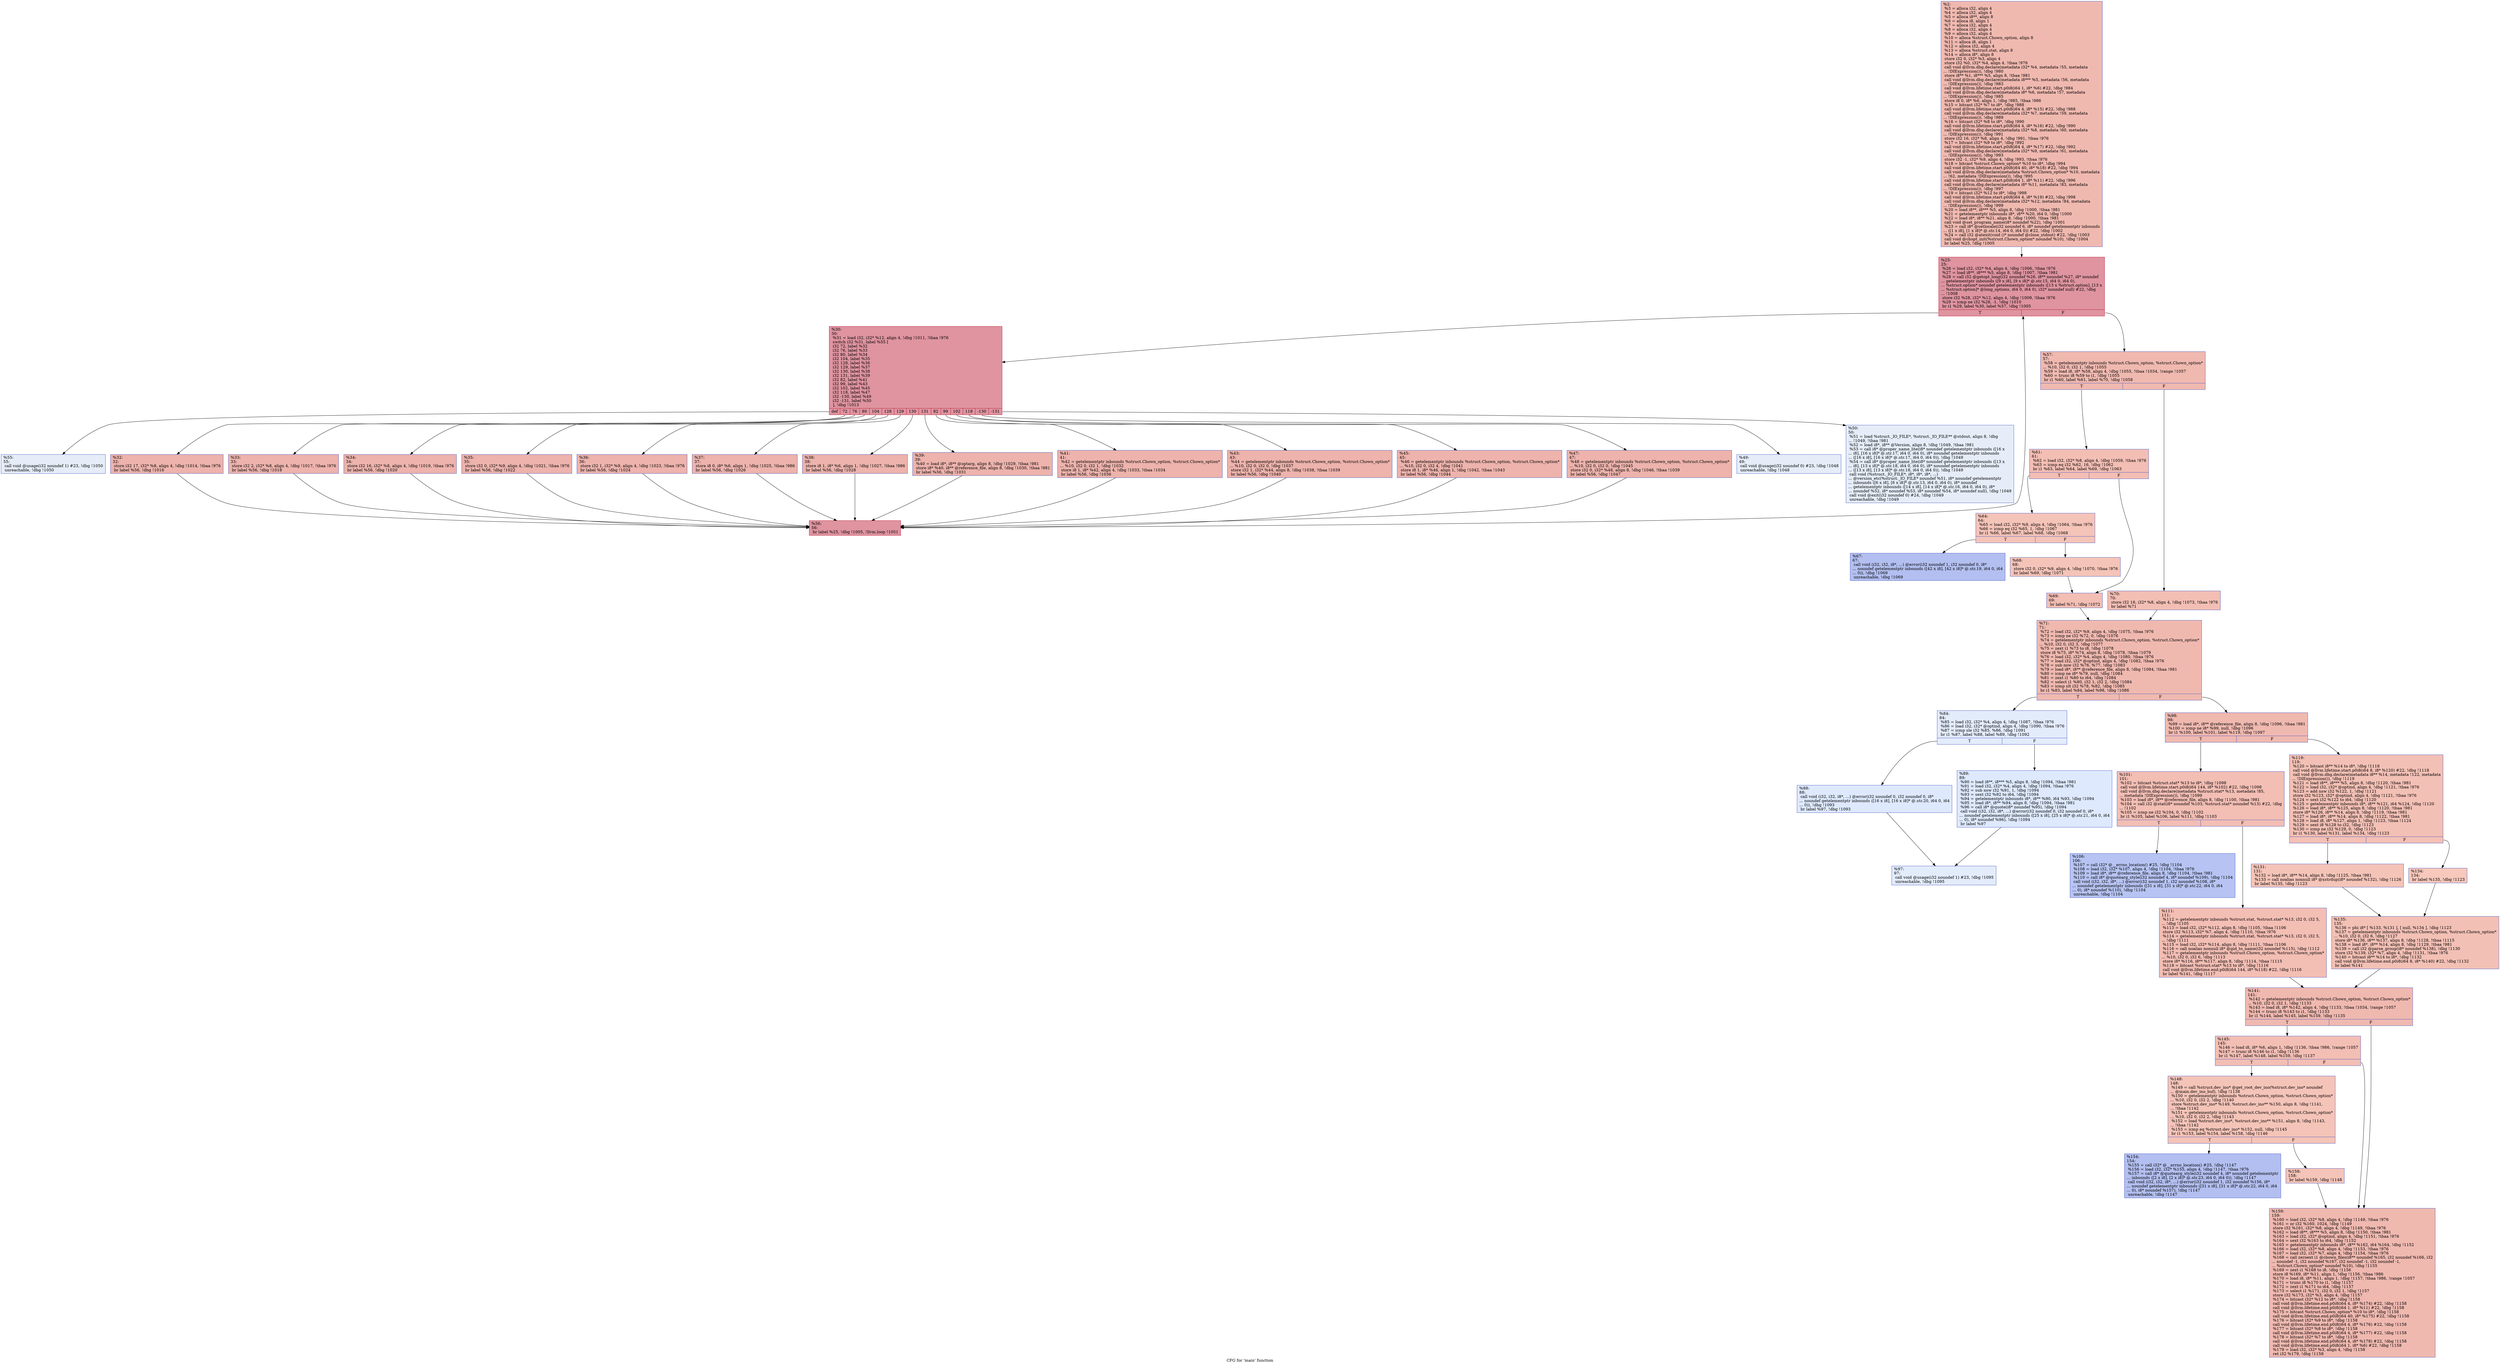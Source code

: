 digraph "CFG for 'main' function" {
	label="CFG for 'main' function";

	Node0x231d8d0 [shape=record,color="#3d50c3ff", style=filled, fillcolor="#de614d70",label="{%2:\l  %3 = alloca i32, align 4\l  %4 = alloca i32, align 4\l  %5 = alloca i8**, align 8\l  %6 = alloca i8, align 1\l  %7 = alloca i32, align 4\l  %8 = alloca i32, align 4\l  %9 = alloca i32, align 4\l  %10 = alloca %struct.Chown_option, align 8\l  %11 = alloca i8, align 1\l  %12 = alloca i32, align 4\l  %13 = alloca %struct.stat, align 8\l  %14 = alloca i8*, align 8\l  store i32 0, i32* %3, align 4\l  store i32 %0, i32* %4, align 4, !tbaa !976\l  call void @llvm.dbg.declare(metadata i32* %4, metadata !55, metadata\l... !DIExpression()), !dbg !980\l  store i8** %1, i8*** %5, align 8, !tbaa !981\l  call void @llvm.dbg.declare(metadata i8*** %5, metadata !56, metadata\l... !DIExpression()), !dbg !983\l  call void @llvm.lifetime.start.p0i8(i64 1, i8* %6) #22, !dbg !984\l  call void @llvm.dbg.declare(metadata i8* %6, metadata !57, metadata\l... !DIExpression()), !dbg !985\l  store i8 0, i8* %6, align 1, !dbg !985, !tbaa !986\l  %15 = bitcast i32* %7 to i8*, !dbg !988\l  call void @llvm.lifetime.start.p0i8(i64 4, i8* %15) #22, !dbg !988\l  call void @llvm.dbg.declare(metadata i32* %7, metadata !59, metadata\l... !DIExpression()), !dbg !989\l  %16 = bitcast i32* %8 to i8*, !dbg !990\l  call void @llvm.lifetime.start.p0i8(i64 4, i8* %16) #22, !dbg !990\l  call void @llvm.dbg.declare(metadata i32* %8, metadata !60, metadata\l... !DIExpression()), !dbg !991\l  store i32 16, i32* %8, align 4, !dbg !991, !tbaa !976\l  %17 = bitcast i32* %9 to i8*, !dbg !992\l  call void @llvm.lifetime.start.p0i8(i64 4, i8* %17) #22, !dbg !992\l  call void @llvm.dbg.declare(metadata i32* %9, metadata !61, metadata\l... !DIExpression()), !dbg !993\l  store i32 -1, i32* %9, align 4, !dbg !993, !tbaa !976\l  %18 = bitcast %struct.Chown_option* %10 to i8*, !dbg !994\l  call void @llvm.lifetime.start.p0i8(i64 40, i8* %18) #22, !dbg !994\l  call void @llvm.dbg.declare(metadata %struct.Chown_option* %10, metadata\l... !62, metadata !DIExpression()), !dbg !995\l  call void @llvm.lifetime.start.p0i8(i64 1, i8* %11) #22, !dbg !996\l  call void @llvm.dbg.declare(metadata i8* %11, metadata !83, metadata\l... !DIExpression()), !dbg !997\l  %19 = bitcast i32* %12 to i8*, !dbg !998\l  call void @llvm.lifetime.start.p0i8(i64 4, i8* %19) #22, !dbg !998\l  call void @llvm.dbg.declare(metadata i32* %12, metadata !84, metadata\l... !DIExpression()), !dbg !999\l  %20 = load i8**, i8*** %5, align 8, !dbg !1000, !tbaa !981\l  %21 = getelementptr inbounds i8*, i8** %20, i64 0, !dbg !1000\l  %22 = load i8*, i8** %21, align 8, !dbg !1000, !tbaa !981\l  call void @set_program_name(i8* noundef %22), !dbg !1001\l  %23 = call i8* @setlocale(i32 noundef 6, i8* noundef getelementptr inbounds\l... ([1 x i8], [1 x i8]* @.str.14, i64 0, i64 0)) #22, !dbg !1002\l  %24 = call i32 @atexit(void ()* noundef @close_stdout) #22, !dbg !1003\l  call void @chopt_init(%struct.Chown_option* noundef %10), !dbg !1004\l  br label %25, !dbg !1005\l}"];
	Node0x231d8d0 -> Node0x230e490;
	Node0x230e490 [shape=record,color="#b70d28ff", style=filled, fillcolor="#b70d2870",label="{%25:\l25:                                               \l  %26 = load i32, i32* %4, align 4, !dbg !1006, !tbaa !976\l  %27 = load i8**, i8*** %5, align 8, !dbg !1007, !tbaa !981\l  %28 = call i32 @getopt_long(i32 noundef %26, i8** noundef %27, i8* noundef\l... getelementptr inbounds ([9 x i8], [9 x i8]* @.str.15, i64 0, i64 0),\l... %struct.option* noundef getelementptr inbounds ([13 x %struct.option], [13 x\l... %struct.option]* @long_options, i64 0, i64 0), i32* noundef null) #22, !dbg\l... !1008\l  store i32 %28, i32* %12, align 4, !dbg !1009, !tbaa !976\l  %29 = icmp ne i32 %28, -1, !dbg !1010\l  br i1 %29, label %30, label %57, !dbg !1005\l|{<s0>T|<s1>F}}"];
	Node0x230e490:s0 -> Node0x230e4e0;
	Node0x230e490:s1 -> Node0x230ea30;
	Node0x230e4e0 [shape=record,color="#b70d28ff", style=filled, fillcolor="#b70d2870",label="{%30:\l30:                                               \l  %31 = load i32, i32* %12, align 4, !dbg !1011, !tbaa !976\l  switch i32 %31, label %55 [\l    i32 72, label %32\l    i32 76, label %33\l    i32 80, label %34\l    i32 104, label %35\l    i32 128, label %36\l    i32 129, label %37\l    i32 130, label %38\l    i32 131, label %39\l    i32 82, label %41\l    i32 99, label %43\l    i32 102, label %45\l    i32 118, label %47\l    i32 -130, label %49\l    i32 -131, label %50\l  ], !dbg !1013\l|{<s0>def|<s1>72|<s2>76|<s3>80|<s4>104|<s5>128|<s6>129|<s7>130|<s8>131|<s9>82|<s10>99|<s11>102|<s12>118|<s13>-130|<s14>-131}}"];
	Node0x230e4e0:s0 -> Node0x230e990;
	Node0x230e4e0:s1 -> Node0x230e530;
	Node0x230e4e0:s2 -> Node0x230e580;
	Node0x230e4e0:s3 -> Node0x230e5d0;
	Node0x230e4e0:s4 -> Node0x230e620;
	Node0x230e4e0:s5 -> Node0x230e670;
	Node0x230e4e0:s6 -> Node0x230e6c0;
	Node0x230e4e0:s7 -> Node0x230e710;
	Node0x230e4e0:s8 -> Node0x230e760;
	Node0x230e4e0:s9 -> Node0x230e7b0;
	Node0x230e4e0:s10 -> Node0x230e800;
	Node0x230e4e0:s11 -> Node0x230e850;
	Node0x230e4e0:s12 -> Node0x230e8a0;
	Node0x230e4e0:s13 -> Node0x230e8f0;
	Node0x230e4e0:s14 -> Node0x230e940;
	Node0x230e530 [shape=record,color="#3d50c3ff", style=filled, fillcolor="#d6524470",label="{%32:\l32:                                               \l  store i32 17, i32* %8, align 4, !dbg !1014, !tbaa !976\l  br label %56, !dbg !1016\l}"];
	Node0x230e530 -> Node0x230e9e0;
	Node0x230e580 [shape=record,color="#3d50c3ff", style=filled, fillcolor="#d6524470",label="{%33:\l33:                                               \l  store i32 2, i32* %8, align 4, !dbg !1017, !tbaa !976\l  br label %56, !dbg !1018\l}"];
	Node0x230e580 -> Node0x230e9e0;
	Node0x230e5d0 [shape=record,color="#3d50c3ff", style=filled, fillcolor="#d6524470",label="{%34:\l34:                                               \l  store i32 16, i32* %8, align 4, !dbg !1019, !tbaa !976\l  br label %56, !dbg !1020\l}"];
	Node0x230e5d0 -> Node0x230e9e0;
	Node0x230e620 [shape=record,color="#3d50c3ff", style=filled, fillcolor="#d6524470",label="{%35:\l35:                                               \l  store i32 0, i32* %9, align 4, !dbg !1021, !tbaa !976\l  br label %56, !dbg !1022\l}"];
	Node0x230e620 -> Node0x230e9e0;
	Node0x230e670 [shape=record,color="#3d50c3ff", style=filled, fillcolor="#d6524470",label="{%36:\l36:                                               \l  store i32 1, i32* %9, align 4, !dbg !1023, !tbaa !976\l  br label %56, !dbg !1024\l}"];
	Node0x230e670 -> Node0x230e9e0;
	Node0x230e6c0 [shape=record,color="#3d50c3ff", style=filled, fillcolor="#d6524470",label="{%37:\l37:                                               \l  store i8 0, i8* %6, align 1, !dbg !1025, !tbaa !986\l  br label %56, !dbg !1026\l}"];
	Node0x230e6c0 -> Node0x230e9e0;
	Node0x230e710 [shape=record,color="#3d50c3ff", style=filled, fillcolor="#d6524470",label="{%38:\l38:                                               \l  store i8 1, i8* %6, align 1, !dbg !1027, !tbaa !986\l  br label %56, !dbg !1028\l}"];
	Node0x230e710 -> Node0x230e9e0;
	Node0x230e760 [shape=record,color="#3d50c3ff", style=filled, fillcolor="#d6524470",label="{%39:\l39:                                               \l  %40 = load i8*, i8** @optarg, align 8, !dbg !1029, !tbaa !981\l  store i8* %40, i8** @reference_file, align 8, !dbg !1030, !tbaa !981\l  br label %56, !dbg !1031\l}"];
	Node0x230e760 -> Node0x230e9e0;
	Node0x230e7b0 [shape=record,color="#3d50c3ff", style=filled, fillcolor="#d6524470",label="{%41:\l41:                                               \l  %42 = getelementptr inbounds %struct.Chown_option, %struct.Chown_option*\l... %10, i32 0, i32 1, !dbg !1032\l  store i8 1, i8* %42, align 4, !dbg !1033, !tbaa !1034\l  br label %56, !dbg !1036\l}"];
	Node0x230e7b0 -> Node0x230e9e0;
	Node0x230e800 [shape=record,color="#3d50c3ff", style=filled, fillcolor="#d6524470",label="{%43:\l43:                                               \l  %44 = getelementptr inbounds %struct.Chown_option, %struct.Chown_option*\l... %10, i32 0, i32 0, !dbg !1037\l  store i32 1, i32* %44, align 8, !dbg !1038, !tbaa !1039\l  br label %56, !dbg !1040\l}"];
	Node0x230e800 -> Node0x230e9e0;
	Node0x230e850 [shape=record,color="#3d50c3ff", style=filled, fillcolor="#d6524470",label="{%45:\l45:                                               \l  %46 = getelementptr inbounds %struct.Chown_option, %struct.Chown_option*\l... %10, i32 0, i32 4, !dbg !1041\l  store i8 1, i8* %46, align 1, !dbg !1042, !tbaa !1043\l  br label %56, !dbg !1044\l}"];
	Node0x230e850 -> Node0x230e9e0;
	Node0x230e8a0 [shape=record,color="#3d50c3ff", style=filled, fillcolor="#d6524470",label="{%47:\l47:                                               \l  %48 = getelementptr inbounds %struct.Chown_option, %struct.Chown_option*\l... %10, i32 0, i32 0, !dbg !1045\l  store i32 0, i32* %48, align 8, !dbg !1046, !tbaa !1039\l  br label %56, !dbg !1047\l}"];
	Node0x230e8a0 -> Node0x230e9e0;
	Node0x230e8f0 [shape=record,color="#3d50c3ff", style=filled, fillcolor="#c7d7f070",label="{%49:\l49:                                               \l  call void @usage(i32 noundef 0) #23, !dbg !1048\l  unreachable, !dbg !1048\l}"];
	Node0x230e940 [shape=record,color="#3d50c3ff", style=filled, fillcolor="#c7d7f070",label="{%50:\l50:                                               \l  %51 = load %struct._IO_FILE*, %struct._IO_FILE** @stdout, align 8, !dbg\l... !1049, !tbaa !981\l  %52 = load i8*, i8** @Version, align 8, !dbg !1049, !tbaa !981\l  %53 = call i8* @proper_name_lite(i8* noundef getelementptr inbounds ([16 x\l... i8], [16 x i8]* @.str.17, i64 0, i64 0), i8* noundef getelementptr inbounds\l... ([16 x i8], [16 x i8]* @.str.17, i64 0, i64 0)), !dbg !1049\l  %54 = call i8* @proper_name_lite(i8* noundef getelementptr inbounds ([13 x\l... i8], [13 x i8]* @.str.18, i64 0, i64 0), i8* noundef getelementptr inbounds\l... ([13 x i8], [13 x i8]* @.str.18, i64 0, i64 0)), !dbg !1049\l  call void (%struct._IO_FILE*, i8*, i8*, i8*, ...)\l... @version_etc(%struct._IO_FILE* noundef %51, i8* noundef getelementptr\l... inbounds ([6 x i8], [6 x i8]* @.str.13, i64 0, i64 0), i8* noundef\l... getelementptr inbounds ([14 x i8], [14 x i8]* @.str.16, i64 0, i64 0), i8*\l... noundef %52, i8* noundef %53, i8* noundef %54, i8* noundef null), !dbg !1049\l  call void @exit(i32 noundef 0) #24, !dbg !1049\l  unreachable, !dbg !1049\l}"];
	Node0x230e990 [shape=record,color="#3d50c3ff", style=filled, fillcolor="#c7d7f070",label="{%55:\l55:                                               \l  call void @usage(i32 noundef 1) #23, !dbg !1050\l  unreachable, !dbg !1050\l}"];
	Node0x230e9e0 [shape=record,color="#b70d28ff", style=filled, fillcolor="#b70d2870",label="{%56:\l56:                                               \l  br label %25, !dbg !1005, !llvm.loop !1051\l}"];
	Node0x230e9e0 -> Node0x230e490;
	Node0x230ea30 [shape=record,color="#3d50c3ff", style=filled, fillcolor="#de614d70",label="{%57:\l57:                                               \l  %58 = getelementptr inbounds %struct.Chown_option, %struct.Chown_option*\l... %10, i32 0, i32 1, !dbg !1055\l  %59 = load i8, i8* %58, align 4, !dbg !1055, !tbaa !1034, !range !1057\l  %60 = trunc i8 %59 to i1, !dbg !1055\l  br i1 %60, label %61, label %70, !dbg !1058\l|{<s0>T|<s1>F}}"];
	Node0x230ea30:s0 -> Node0x230ea80;
	Node0x230ea30:s1 -> Node0x230ec10;
	Node0x230ea80 [shape=record,color="#3d50c3ff", style=filled, fillcolor="#e36c5570",label="{%61:\l61:                                               \l  %62 = load i32, i32* %8, align 4, !dbg !1059, !tbaa !976\l  %63 = icmp eq i32 %62, 16, !dbg !1062\l  br i1 %63, label %64, label %69, !dbg !1063\l|{<s0>T|<s1>F}}"];
	Node0x230ea80:s0 -> Node0x230ead0;
	Node0x230ea80:s1 -> Node0x230ebc0;
	Node0x230ead0 [shape=record,color="#3d50c3ff", style=filled, fillcolor="#e97a5f70",label="{%64:\l64:                                               \l  %65 = load i32, i32* %9, align 4, !dbg !1064, !tbaa !976\l  %66 = icmp eq i32 %65, 1, !dbg !1067\l  br i1 %66, label %67, label %68, !dbg !1068\l|{<s0>T|<s1>F}}"];
	Node0x230ead0:s0 -> Node0x230eb20;
	Node0x230ead0:s1 -> Node0x230eb70;
	Node0x230eb20 [shape=record,color="#3d50c3ff", style=filled, fillcolor="#536edd70",label="{%67:\l67:                                               \l  call void (i32, i32, i8*, ...) @error(i32 noundef 1, i32 noundef 0, i8*\l... noundef getelementptr inbounds ([42 x i8], [42 x i8]* @.str.19, i64 0, i64\l... 0)), !dbg !1069\l  unreachable, !dbg !1069\l}"];
	Node0x230eb70 [shape=record,color="#3d50c3ff", style=filled, fillcolor="#e97a5f70",label="{%68:\l68:                                               \l  store i32 0, i32* %9, align 4, !dbg !1070, !tbaa !976\l  br label %69, !dbg !1071\l}"];
	Node0x230eb70 -> Node0x230ebc0;
	Node0x230ebc0 [shape=record,color="#3d50c3ff", style=filled, fillcolor="#e36c5570",label="{%69:\l69:                                               \l  br label %71, !dbg !1072\l}"];
	Node0x230ebc0 -> Node0x230ec60;
	Node0x230ec10 [shape=record,color="#3d50c3ff", style=filled, fillcolor="#e36c5570",label="{%70:\l70:                                               \l  store i32 16, i32* %8, align 4, !dbg !1073, !tbaa !976\l  br label %71\l}"];
	Node0x230ec10 -> Node0x230ec60;
	Node0x230ec60 [shape=record,color="#3d50c3ff", style=filled, fillcolor="#de614d70",label="{%71:\l71:                                               \l  %72 = load i32, i32* %9, align 4, !dbg !1075, !tbaa !976\l  %73 = icmp ne i32 %72, 0, !dbg !1076\l  %74 = getelementptr inbounds %struct.Chown_option, %struct.Chown_option*\l... %10, i32 0, i32 3, !dbg !1077\l  %75 = zext i1 %73 to i8, !dbg !1078\l  store i8 %75, i8* %74, align 8, !dbg !1078, !tbaa !1079\l  %76 = load i32, i32* %4, align 4, !dbg !1080, !tbaa !976\l  %77 = load i32, i32* @optind, align 4, !dbg !1082, !tbaa !976\l  %78 = sub nsw i32 %76, %77, !dbg !1083\l  %79 = load i8*, i8** @reference_file, align 8, !dbg !1084, !tbaa !981\l  %80 = icmp ne i8* %79, null, !dbg !1084\l  %81 = zext i1 %80 to i64, !dbg !1084\l  %82 = select i1 %80, i32 1, i32 2, !dbg !1084\l  %83 = icmp slt i32 %78, %82, !dbg !1085\l  br i1 %83, label %84, label %98, !dbg !1086\l|{<s0>T|<s1>F}}"];
	Node0x230ec60:s0 -> Node0x230ecb0;
	Node0x230ec60:s1 -> Node0x230edf0;
	Node0x230ecb0 [shape=record,color="#3d50c3ff", style=filled, fillcolor="#bfd3f670",label="{%84:\l84:                                               \l  %85 = load i32, i32* %4, align 4, !dbg !1087, !tbaa !976\l  %86 = load i32, i32* @optind, align 4, !dbg !1090, !tbaa !976\l  %87 = icmp sle i32 %85, %86, !dbg !1091\l  br i1 %87, label %88, label %89, !dbg !1092\l|{<s0>T|<s1>F}}"];
	Node0x230ecb0:s0 -> Node0x230ed00;
	Node0x230ecb0:s1 -> Node0x230ed50;
	Node0x230ed00 [shape=record,color="#3d50c3ff", style=filled, fillcolor="#b5cdfa70",label="{%88:\l88:                                               \l  call void (i32, i32, i8*, ...) @error(i32 noundef 0, i32 noundef 0, i8*\l... noundef getelementptr inbounds ([16 x i8], [16 x i8]* @.str.20, i64 0, i64\l... 0)), !dbg !1093\l  br label %97, !dbg !1093\l}"];
	Node0x230ed00 -> Node0x230eda0;
	Node0x230ed50 [shape=record,color="#3d50c3ff", style=filled, fillcolor="#b5cdfa70",label="{%89:\l89:                                               \l  %90 = load i8**, i8*** %5, align 8, !dbg !1094, !tbaa !981\l  %91 = load i32, i32* %4, align 4, !dbg !1094, !tbaa !976\l  %92 = sub nsw i32 %91, 1, !dbg !1094\l  %93 = sext i32 %92 to i64, !dbg !1094\l  %94 = getelementptr inbounds i8*, i8** %90, i64 %93, !dbg !1094\l  %95 = load i8*, i8** %94, align 8, !dbg !1094, !tbaa !981\l  %96 = call i8* @quote(i8* noundef %95), !dbg !1094\l  call void (i32, i32, i8*, ...) @error(i32 noundef 0, i32 noundef 0, i8*\l... noundef getelementptr inbounds ([25 x i8], [25 x i8]* @.str.21, i64 0, i64\l... 0), i8* noundef %96), !dbg !1094\l  br label %97\l}"];
	Node0x230ed50 -> Node0x230eda0;
	Node0x230eda0 [shape=record,color="#3d50c3ff", style=filled, fillcolor="#bfd3f670",label="{%97:\l97:                                               \l  call void @usage(i32 noundef 1) #23, !dbg !1095\l  unreachable, !dbg !1095\l}"];
	Node0x230edf0 [shape=record,color="#3d50c3ff", style=filled, fillcolor="#de614d70",label="{%98:\l98:                                               \l  %99 = load i8*, i8** @reference_file, align 8, !dbg !1096, !tbaa !981\l  %100 = icmp ne i8* %99, null, !dbg !1096\l  br i1 %100, label %101, label %119, !dbg !1097\l|{<s0>T|<s1>F}}"];
	Node0x230edf0:s0 -> Node0x230ee40;
	Node0x230edf0:s1 -> Node0x230ef30;
	Node0x230ee40 [shape=record,color="#3d50c3ff", style=filled, fillcolor="#e36c5570",label="{%101:\l101:                                              \l  %102 = bitcast %struct.stat* %13 to i8*, !dbg !1098\l  call void @llvm.lifetime.start.p0i8(i64 144, i8* %102) #22, !dbg !1098\l  call void @llvm.dbg.declare(metadata %struct.stat* %13, metadata !85,\l... metadata !DIExpression()), !dbg !1099\l  %103 = load i8*, i8** @reference_file, align 8, !dbg !1100, !tbaa !981\l  %104 = call i32 @stat(i8* noundef %103, %struct.stat* noundef %13) #22, !dbg\l... !1102\l  %105 = icmp ne i32 %104, 0, !dbg !1102\l  br i1 %105, label %106, label %111, !dbg !1103\l|{<s0>T|<s1>F}}"];
	Node0x230ee40:s0 -> Node0x230ee90;
	Node0x230ee40:s1 -> Node0x230eee0;
	Node0x230ee90 [shape=record,color="#3d50c3ff", style=filled, fillcolor="#5b7ae570",label="{%106:\l106:                                              \l  %107 = call i32* @__errno_location() #25, !dbg !1104\l  %108 = load i32, i32* %107, align 4, !dbg !1104, !tbaa !976\l  %109 = load i8*, i8** @reference_file, align 8, !dbg !1104, !tbaa !981\l  %110 = call i8* @quotearg_style(i32 noundef 4, i8* noundef %109), !dbg !1104\l  call void (i32, i32, i8*, ...) @error(i32 noundef 1, i32 noundef %108, i8*\l... noundef getelementptr inbounds ([31 x i8], [31 x i8]* @.str.22, i64 0, i64\l... 0), i8* noundef %110), !dbg !1104\l  unreachable, !dbg !1104\l}"];
	Node0x230eee0 [shape=record,color="#3d50c3ff", style=filled, fillcolor="#e36c5570",label="{%111:\l111:                                              \l  %112 = getelementptr inbounds %struct.stat, %struct.stat* %13, i32 0, i32 5,\l... !dbg !1105\l  %113 = load i32, i32* %112, align 8, !dbg !1105, !tbaa !1106\l  store i32 %113, i32* %7, align 4, !dbg !1110, !tbaa !976\l  %114 = getelementptr inbounds %struct.stat, %struct.stat* %13, i32 0, i32 5,\l... !dbg !1111\l  %115 = load i32, i32* %114, align 8, !dbg !1111, !tbaa !1106\l  %116 = call noalias nonnull i8* @gid_to_name(i32 noundef %115), !dbg !1112\l  %117 = getelementptr inbounds %struct.Chown_option, %struct.Chown_option*\l... %10, i32 0, i32 6, !dbg !1113\l  store i8* %116, i8** %117, align 8, !dbg !1114, !tbaa !1115\l  %118 = bitcast %struct.stat* %13 to i8*, !dbg !1116\l  call void @llvm.lifetime.end.p0i8(i64 144, i8* %118) #22, !dbg !1116\l  br label %141, !dbg !1117\l}"];
	Node0x230eee0 -> Node0x230f070;
	Node0x230ef30 [shape=record,color="#3d50c3ff", style=filled, fillcolor="#e5705870",label="{%119:\l119:                                              \l  %120 = bitcast i8** %14 to i8*, !dbg !1118\l  call void @llvm.lifetime.start.p0i8(i64 8, i8* %120) #22, !dbg !1118\l  call void @llvm.dbg.declare(metadata i8** %14, metadata !122, metadata\l... !DIExpression()), !dbg !1119\l  %121 = load i8**, i8*** %5, align 8, !dbg !1120, !tbaa !981\l  %122 = load i32, i32* @optind, align 4, !dbg !1121, !tbaa !976\l  %123 = add nsw i32 %122, 1, !dbg !1121\l  store i32 %123, i32* @optind, align 4, !dbg !1121, !tbaa !976\l  %124 = sext i32 %122 to i64, !dbg !1120\l  %125 = getelementptr inbounds i8*, i8** %121, i64 %124, !dbg !1120\l  %126 = load i8*, i8** %125, align 8, !dbg !1120, !tbaa !981\l  store i8* %126, i8** %14, align 8, !dbg !1119, !tbaa !981\l  %127 = load i8*, i8** %14, align 8, !dbg !1122, !tbaa !981\l  %128 = load i8, i8* %127, align 1, !dbg !1123, !tbaa !1124\l  %129 = sext i8 %128 to i32, !dbg !1123\l  %130 = icmp ne i32 %129, 0, !dbg !1123\l  br i1 %130, label %131, label %134, !dbg !1123\l|{<s0>T|<s1>F}}"];
	Node0x230ef30:s0 -> Node0x230ef80;
	Node0x230ef30:s1 -> Node0x230efd0;
	Node0x230ef80 [shape=record,color="#3d50c3ff", style=filled, fillcolor="#e97a5f70",label="{%131:\l131:                                              \l  %132 = load i8*, i8** %14, align 8, !dbg !1125, !tbaa !981\l  %133 = call noalias nonnull i8* @xstrdup(i8* noundef %132), !dbg !1126\l  br label %135, !dbg !1123\l}"];
	Node0x230ef80 -> Node0x230f020;
	Node0x230efd0 [shape=record,color="#3d50c3ff", style=filled, fillcolor="#ed836670",label="{%134:\l134:                                              \l  br label %135, !dbg !1123\l}"];
	Node0x230efd0 -> Node0x230f020;
	Node0x230f020 [shape=record,color="#3d50c3ff", style=filled, fillcolor="#e5705870",label="{%135:\l135:                                              \l  %136 = phi i8* [ %133, %131 ], [ null, %134 ], !dbg !1123\l  %137 = getelementptr inbounds %struct.Chown_option, %struct.Chown_option*\l... %10, i32 0, i32 6, !dbg !1127\l  store i8* %136, i8** %137, align 8, !dbg !1128, !tbaa !1115\l  %138 = load i8*, i8** %14, align 8, !dbg !1129, !tbaa !981\l  %139 = call i32 @parse_group(i8* noundef %138), !dbg !1130\l  store i32 %139, i32* %7, align 4, !dbg !1131, !tbaa !976\l  %140 = bitcast i8** %14 to i8*, !dbg !1132\l  call void @llvm.lifetime.end.p0i8(i64 8, i8* %140) #22, !dbg !1132\l  br label %141\l}"];
	Node0x230f020 -> Node0x230f070;
	Node0x230f070 [shape=record,color="#3d50c3ff", style=filled, fillcolor="#de614d70",label="{%141:\l141:                                              \l  %142 = getelementptr inbounds %struct.Chown_option, %struct.Chown_option*\l... %10, i32 0, i32 1, !dbg !1133\l  %143 = load i8, i8* %142, align 4, !dbg !1133, !tbaa !1034, !range !1057\l  %144 = trunc i8 %143 to i1, !dbg !1133\l  br i1 %144, label %145, label %159, !dbg !1135\l|{<s0>T|<s1>F}}"];
	Node0x230f070:s0 -> Node0x230f0c0;
	Node0x230f070:s1 -> Node0x230f200;
	Node0x230f0c0 [shape=record,color="#3d50c3ff", style=filled, fillcolor="#e36c5570",label="{%145:\l145:                                              \l  %146 = load i8, i8* %6, align 1, !dbg !1136, !tbaa !986, !range !1057\l  %147 = trunc i8 %146 to i1, !dbg !1136\l  br i1 %147, label %148, label %159, !dbg !1137\l|{<s0>T|<s1>F}}"];
	Node0x230f0c0:s0 -> Node0x230f110;
	Node0x230f0c0:s1 -> Node0x230f200;
	Node0x230f110 [shape=record,color="#3d50c3ff", style=filled, fillcolor="#e97a5f70",label="{%148:\l148:                                              \l  %149 = call %struct.dev_ino* @get_root_dev_ino(%struct.dev_ino* noundef\l... @main.dev_ino_buf), !dbg !1138\l  %150 = getelementptr inbounds %struct.Chown_option, %struct.Chown_option*\l... %10, i32 0, i32 2, !dbg !1140\l  store %struct.dev_ino* %149, %struct.dev_ino** %150, align 8, !dbg !1141,\l... !tbaa !1142\l  %151 = getelementptr inbounds %struct.Chown_option, %struct.Chown_option*\l... %10, i32 0, i32 2, !dbg !1143\l  %152 = load %struct.dev_ino*, %struct.dev_ino** %151, align 8, !dbg !1143,\l... !tbaa !1142\l  %153 = icmp eq %struct.dev_ino* %152, null, !dbg !1145\l  br i1 %153, label %154, label %158, !dbg !1146\l|{<s0>T|<s1>F}}"];
	Node0x230f110:s0 -> Node0x230f160;
	Node0x230f110:s1 -> Node0x230f1b0;
	Node0x230f160 [shape=record,color="#3d50c3ff", style=filled, fillcolor="#536edd70",label="{%154:\l154:                                              \l  %155 = call i32* @__errno_location() #25, !dbg !1147\l  %156 = load i32, i32* %155, align 4, !dbg !1147, !tbaa !976\l  %157 = call i8* @quotearg_style(i32 noundef 4, i8* noundef getelementptr\l... inbounds ([2 x i8], [2 x i8]* @.str.23, i64 0, i64 0)), !dbg !1147\l  call void (i32, i32, i8*, ...) @error(i32 noundef 1, i32 noundef %156, i8*\l... noundef getelementptr inbounds ([31 x i8], [31 x i8]* @.str.22, i64 0, i64\l... 0), i8* noundef %157), !dbg !1147\l  unreachable, !dbg !1147\l}"];
	Node0x230f1b0 [shape=record,color="#3d50c3ff", style=filled, fillcolor="#e97a5f70",label="{%158:\l158:                                              \l  br label %159, !dbg !1148\l}"];
	Node0x230f1b0 -> Node0x230f200;
	Node0x230f200 [shape=record,color="#3d50c3ff", style=filled, fillcolor="#de614d70",label="{%159:\l159:                                              \l  %160 = load i32, i32* %8, align 4, !dbg !1149, !tbaa !976\l  %161 = or i32 %160, 1024, !dbg !1149\l  store i32 %161, i32* %8, align 4, !dbg !1149, !tbaa !976\l  %162 = load i8**, i8*** %5, align 8, !dbg !1150, !tbaa !981\l  %163 = load i32, i32* @optind, align 4, !dbg !1151, !tbaa !976\l  %164 = sext i32 %163 to i64, !dbg !1152\l  %165 = getelementptr inbounds i8*, i8** %162, i64 %164, !dbg !1152\l  %166 = load i32, i32* %8, align 4, !dbg !1153, !tbaa !976\l  %167 = load i32, i32* %7, align 4, !dbg !1154, !tbaa !976\l  %168 = call zeroext i1 @chown_files(i8** noundef %165, i32 noundef %166, i32\l... noundef -1, i32 noundef %167, i32 noundef -1, i32 noundef -1,\l... %struct.Chown_option* noundef %10), !dbg !1155\l  %169 = zext i1 %168 to i8, !dbg !1156\l  store i8 %169, i8* %11, align 1, !dbg !1156, !tbaa !986\l  %170 = load i8, i8* %11, align 1, !dbg !1157, !tbaa !986, !range !1057\l  %171 = trunc i8 %170 to i1, !dbg !1157\l  %172 = zext i1 %171 to i64, !dbg !1157\l  %173 = select i1 %171, i32 0, i32 1, !dbg !1157\l  store i32 %173, i32* %3, align 4, !dbg !1157\l  %174 = bitcast i32* %12 to i8*, !dbg !1158\l  call void @llvm.lifetime.end.p0i8(i64 4, i8* %174) #22, !dbg !1158\l  call void @llvm.lifetime.end.p0i8(i64 1, i8* %11) #22, !dbg !1158\l  %175 = bitcast %struct.Chown_option* %10 to i8*, !dbg !1158\l  call void @llvm.lifetime.end.p0i8(i64 40, i8* %175) #22, !dbg !1158\l  %176 = bitcast i32* %9 to i8*, !dbg !1158\l  call void @llvm.lifetime.end.p0i8(i64 4, i8* %176) #22, !dbg !1158\l  %177 = bitcast i32* %8 to i8*, !dbg !1158\l  call void @llvm.lifetime.end.p0i8(i64 4, i8* %177) #22, !dbg !1158\l  %178 = bitcast i32* %7 to i8*, !dbg !1158\l  call void @llvm.lifetime.end.p0i8(i64 4, i8* %178) #22, !dbg !1158\l  call void @llvm.lifetime.end.p0i8(i64 1, i8* %6) #22, !dbg !1158\l  %179 = load i32, i32* %3, align 4, !dbg !1158\l  ret i32 %179, !dbg !1158\l}"];
}
